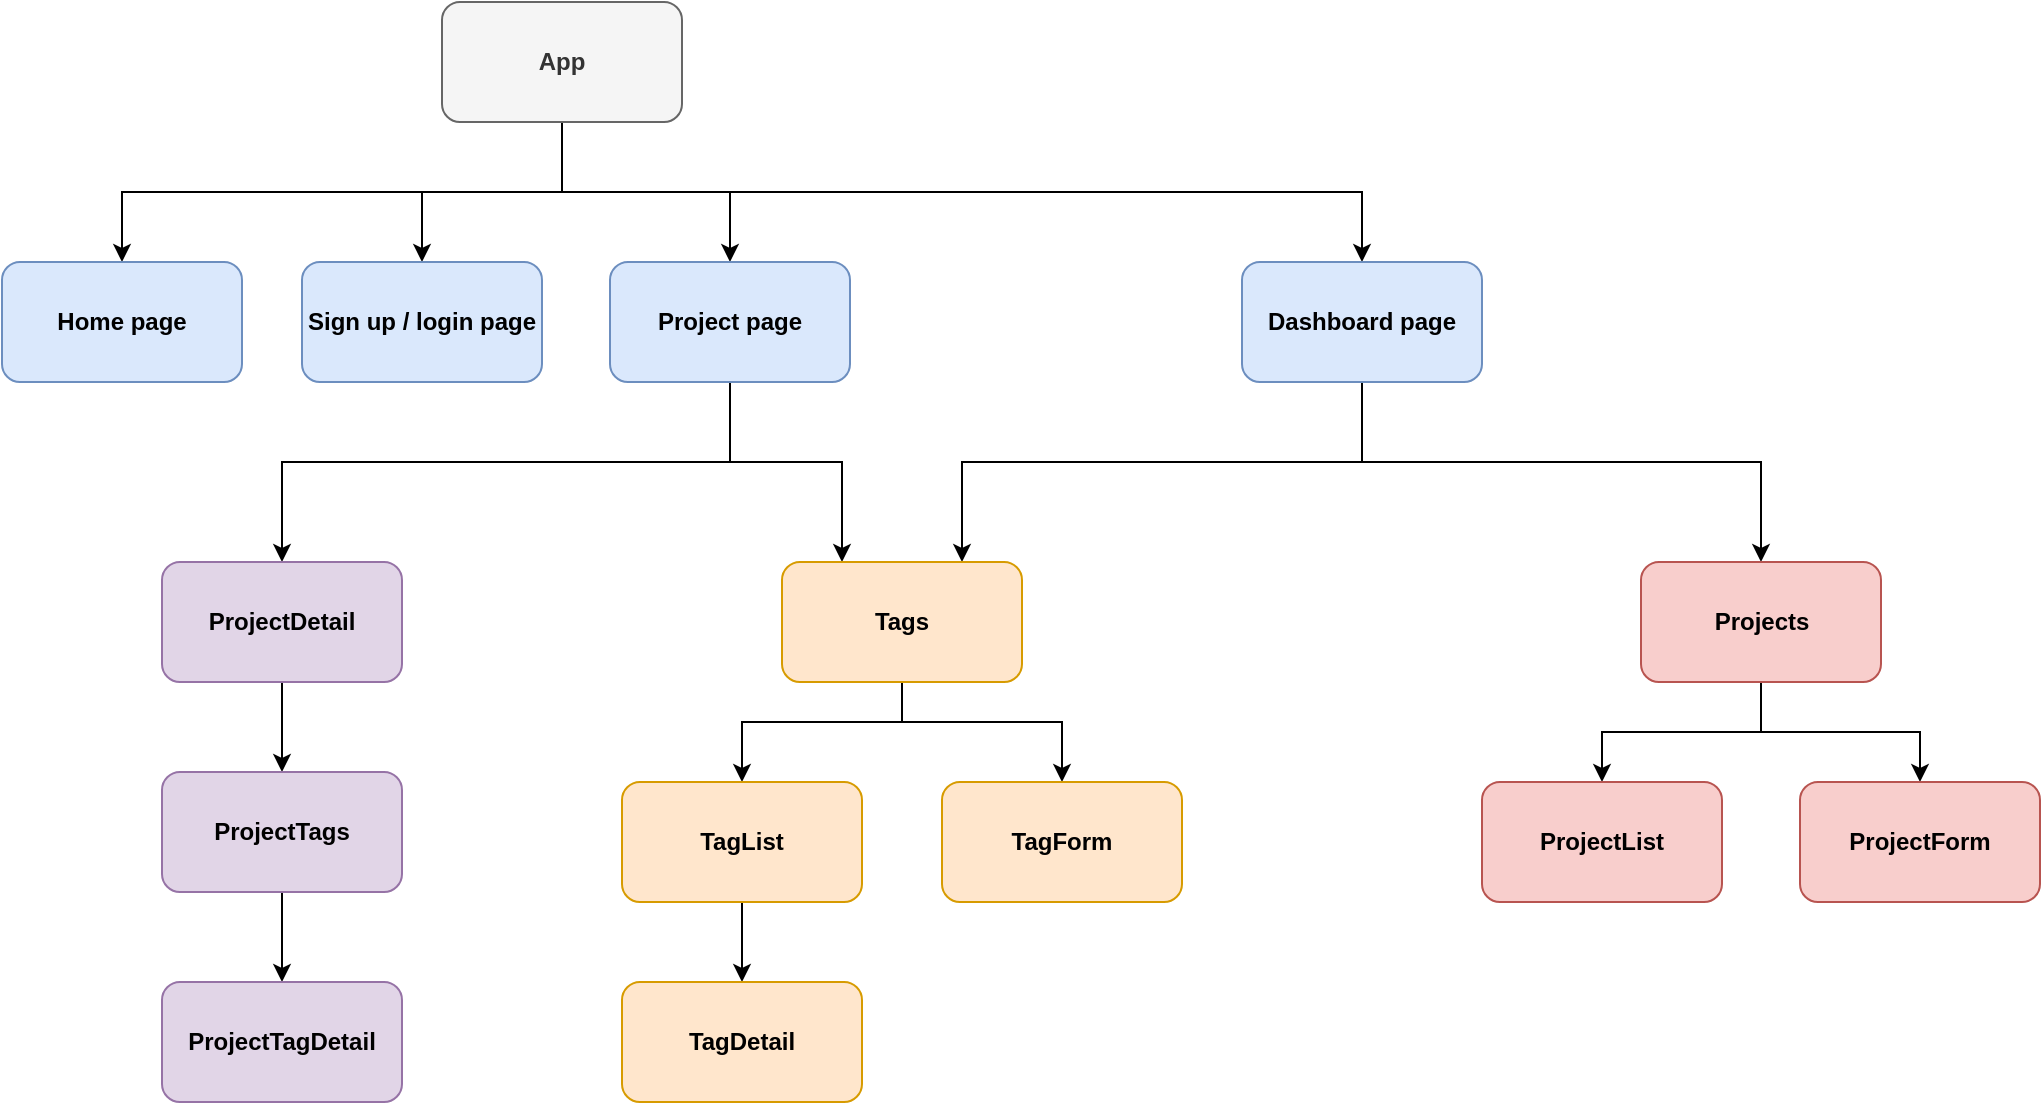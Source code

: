 <mxfile version="21.1.7" type="github">
  <diagram name="Page-1" id="k8QKTiBZwxRb3YG5qGie">
    <mxGraphModel dx="1135" dy="1162" grid="1" gridSize="10" guides="1" tooltips="1" connect="1" arrows="1" fold="1" page="1" pageScale="1" pageWidth="827" pageHeight="1169" math="0" shadow="0">
      <root>
        <mxCell id="0" />
        <mxCell id="1" parent="0" />
        <mxCell id="8vq13ILEfwZ7cHXI_1O3-8" style="edgeStyle=orthogonalEdgeStyle;rounded=0;orthogonalLoop=1;jettySize=auto;html=1;exitX=0.5;exitY=1;exitDx=0;exitDy=0;" edge="1" parent="1" source="Lz_B0IhxNkCRz5GwF97c-1" target="Lz_B0IhxNkCRz5GwF97c-2">
          <mxGeometry relative="1" as="geometry" />
        </mxCell>
        <mxCell id="8vq13ILEfwZ7cHXI_1O3-9" style="edgeStyle=orthogonalEdgeStyle;rounded=0;orthogonalLoop=1;jettySize=auto;html=1;exitX=0.5;exitY=1;exitDx=0;exitDy=0;entryX=0.5;entryY=0;entryDx=0;entryDy=0;" edge="1" parent="1" source="Lz_B0IhxNkCRz5GwF97c-1" target="Lz_B0IhxNkCRz5GwF97c-4">
          <mxGeometry relative="1" as="geometry" />
        </mxCell>
        <mxCell id="8vq13ILEfwZ7cHXI_1O3-10" style="edgeStyle=orthogonalEdgeStyle;rounded=0;orthogonalLoop=1;jettySize=auto;html=1;exitX=0.5;exitY=1;exitDx=0;exitDy=0;entryX=0.5;entryY=0;entryDx=0;entryDy=0;" edge="1" parent="1" source="Lz_B0IhxNkCRz5GwF97c-1" target="Lz_B0IhxNkCRz5GwF97c-3">
          <mxGeometry relative="1" as="geometry" />
        </mxCell>
        <mxCell id="8vq13ILEfwZ7cHXI_1O3-11" style="edgeStyle=orthogonalEdgeStyle;rounded=0;orthogonalLoop=1;jettySize=auto;html=1;exitX=0.5;exitY=1;exitDx=0;exitDy=0;" edge="1" parent="1" source="Lz_B0IhxNkCRz5GwF97c-1" target="Lz_B0IhxNkCRz5GwF97c-5">
          <mxGeometry relative="1" as="geometry" />
        </mxCell>
        <mxCell id="Lz_B0IhxNkCRz5GwF97c-1" value="App" style="rounded=1;whiteSpace=wrap;html=1;fillColor=#f5f5f5;fontColor=#333333;strokeColor=#666666;fontStyle=1" parent="1" vertex="1">
          <mxGeometry x="330" y="140" width="120" height="60" as="geometry" />
        </mxCell>
        <mxCell id="Lz_B0IhxNkCRz5GwF97c-2" value="Home page" style="rounded=1;whiteSpace=wrap;html=1;fillColor=#dae8fc;strokeColor=#6c8ebf;fontStyle=1;labelBackgroundColor=none;verticalAlign=middle;flipH=0;flipV=1;" parent="1" vertex="1">
          <mxGeometry x="110" y="270" width="120" height="60" as="geometry" />
        </mxCell>
        <mxCell id="8vq13ILEfwZ7cHXI_1O3-78" style="edgeStyle=orthogonalEdgeStyle;rounded=0;orthogonalLoop=1;jettySize=auto;html=1;exitX=0.5;exitY=1;exitDx=0;exitDy=0;entryX=0.75;entryY=0;entryDx=0;entryDy=0;" edge="1" parent="1" source="Lz_B0IhxNkCRz5GwF97c-3" target="8vq13ILEfwZ7cHXI_1O3-47">
          <mxGeometry relative="1" as="geometry">
            <Array as="points">
              <mxPoint x="790" y="370" />
              <mxPoint x="590" y="370" />
            </Array>
          </mxGeometry>
        </mxCell>
        <mxCell id="8vq13ILEfwZ7cHXI_1O3-79" style="edgeStyle=orthogonalEdgeStyle;rounded=0;orthogonalLoop=1;jettySize=auto;html=1;exitX=0.5;exitY=1;exitDx=0;exitDy=0;entryX=0.5;entryY=0;entryDx=0;entryDy=0;" edge="1" parent="1" source="Lz_B0IhxNkCRz5GwF97c-3" target="8vq13ILEfwZ7cHXI_1O3-51">
          <mxGeometry relative="1" as="geometry">
            <Array as="points">
              <mxPoint x="790" y="370" />
              <mxPoint x="990" y="370" />
            </Array>
          </mxGeometry>
        </mxCell>
        <mxCell id="Lz_B0IhxNkCRz5GwF97c-3" value="Dashboard page" style="rounded=1;whiteSpace=wrap;html=1;fillColor=#dae8fc;strokeColor=#6c8ebf;fontStyle=1;labelBackgroundColor=none;verticalAlign=middle;flipH=0;flipV=1;" parent="1" vertex="1">
          <mxGeometry x="730" y="270" width="120" height="60" as="geometry" />
        </mxCell>
        <mxCell id="Lz_B0IhxNkCRz5GwF97c-4" value="Sign up / login page" style="rounded=1;whiteSpace=wrap;html=1;fillColor=#dae8fc;strokeColor=#6c8ebf;fontStyle=1;labelBackgroundColor=none;verticalAlign=middle;flipH=0;flipV=1;" parent="1" vertex="1">
          <mxGeometry x="260" y="270" width="120" height="60" as="geometry" />
        </mxCell>
        <mxCell id="8vq13ILEfwZ7cHXI_1O3-75" style="edgeStyle=orthogonalEdgeStyle;rounded=0;orthogonalLoop=1;jettySize=auto;html=1;exitX=0.5;exitY=1;exitDx=0;exitDy=0;entryX=0.5;entryY=0;entryDx=0;entryDy=0;" edge="1" parent="1" source="Lz_B0IhxNkCRz5GwF97c-5" target="8vq13ILEfwZ7cHXI_1O3-71">
          <mxGeometry relative="1" as="geometry">
            <Array as="points">
              <mxPoint x="474" y="370" />
              <mxPoint x="250" y="370" />
            </Array>
          </mxGeometry>
        </mxCell>
        <mxCell id="8vq13ILEfwZ7cHXI_1O3-77" style="edgeStyle=orthogonalEdgeStyle;rounded=0;orthogonalLoop=1;jettySize=auto;html=1;exitX=0.5;exitY=1;exitDx=0;exitDy=0;entryX=0.25;entryY=0;entryDx=0;entryDy=0;" edge="1" parent="1" source="Lz_B0IhxNkCRz5GwF97c-5" target="8vq13ILEfwZ7cHXI_1O3-47">
          <mxGeometry relative="1" as="geometry">
            <Array as="points">
              <mxPoint x="474" y="370" />
              <mxPoint x="530" y="370" />
            </Array>
          </mxGeometry>
        </mxCell>
        <mxCell id="Lz_B0IhxNkCRz5GwF97c-5" value="Project page" style="rounded=1;whiteSpace=wrap;html=1;fillColor=#dae8fc;strokeColor=#6c8ebf;fontStyle=1;labelBackgroundColor=none;verticalAlign=middle;flipH=0;flipV=1;" parent="1" vertex="1">
          <mxGeometry x="414" y="270" width="120" height="60" as="geometry" />
        </mxCell>
        <mxCell id="8vq13ILEfwZ7cHXI_1O3-60" style="edgeStyle=orthogonalEdgeStyle;rounded=0;orthogonalLoop=1;jettySize=auto;html=1;exitX=0.5;exitY=1;exitDx=0;exitDy=0;entryX=0.5;entryY=0;entryDx=0;entryDy=0;" edge="1" parent="1" source="8vq13ILEfwZ7cHXI_1O3-47" target="8vq13ILEfwZ7cHXI_1O3-53">
          <mxGeometry relative="1" as="geometry">
            <Array as="points">
              <mxPoint x="560" y="500" />
              <mxPoint x="480" y="500" />
            </Array>
          </mxGeometry>
        </mxCell>
        <mxCell id="8vq13ILEfwZ7cHXI_1O3-61" style="edgeStyle=orthogonalEdgeStyle;rounded=0;orthogonalLoop=1;jettySize=auto;html=1;exitX=0.5;exitY=1;exitDx=0;exitDy=0;entryX=0.5;entryY=0;entryDx=0;entryDy=0;" edge="1" parent="1" source="8vq13ILEfwZ7cHXI_1O3-47" target="8vq13ILEfwZ7cHXI_1O3-58">
          <mxGeometry relative="1" as="geometry">
            <Array as="points">
              <mxPoint x="560" y="500" />
              <mxPoint x="640" y="500" />
            </Array>
          </mxGeometry>
        </mxCell>
        <mxCell id="8vq13ILEfwZ7cHXI_1O3-47" value="Tags" style="rounded=1;whiteSpace=wrap;html=1;fillColor=#ffe6cc;strokeColor=#d79b00;fontStyle=1;labelBackgroundColor=none;verticalAlign=middle;flipH=0;flipV=1;" vertex="1" parent="1">
          <mxGeometry x="500" y="420" width="120" height="60" as="geometry" />
        </mxCell>
        <mxCell id="8vq13ILEfwZ7cHXI_1O3-65" value="" style="edgeStyle=orthogonalEdgeStyle;rounded=0;orthogonalLoop=1;jettySize=auto;html=1;exitX=0.5;exitY=1;exitDx=0;exitDy=0;" edge="1" parent="1" source="8vq13ILEfwZ7cHXI_1O3-51" target="8vq13ILEfwZ7cHXI_1O3-64">
          <mxGeometry relative="1" as="geometry" />
        </mxCell>
        <mxCell id="8vq13ILEfwZ7cHXI_1O3-67" style="edgeStyle=orthogonalEdgeStyle;rounded=0;orthogonalLoop=1;jettySize=auto;html=1;exitX=0.5;exitY=1;exitDx=0;exitDy=0;entryX=0.5;entryY=0;entryDx=0;entryDy=0;" edge="1" parent="1" source="8vq13ILEfwZ7cHXI_1O3-51" target="8vq13ILEfwZ7cHXI_1O3-66">
          <mxGeometry relative="1" as="geometry" />
        </mxCell>
        <mxCell id="8vq13ILEfwZ7cHXI_1O3-51" value="Projects" style="rounded=1;whiteSpace=wrap;html=1;fillColor=#f8cecc;strokeColor=#b85450;fontStyle=1;labelBackgroundColor=none;verticalAlign=middle;flipH=0;flipV=1;" vertex="1" parent="1">
          <mxGeometry x="929.5" y="420" width="120" height="60" as="geometry" />
        </mxCell>
        <mxCell id="8vq13ILEfwZ7cHXI_1O3-63" style="edgeStyle=orthogonalEdgeStyle;rounded=0;orthogonalLoop=1;jettySize=auto;html=1;exitX=0.5;exitY=1;exitDx=0;exitDy=0;" edge="1" parent="1" source="8vq13ILEfwZ7cHXI_1O3-53" target="8vq13ILEfwZ7cHXI_1O3-56">
          <mxGeometry relative="1" as="geometry" />
        </mxCell>
        <mxCell id="8vq13ILEfwZ7cHXI_1O3-53" value="TagList" style="rounded=1;whiteSpace=wrap;html=1;fillColor=#ffe6cc;strokeColor=#d79b00;fontStyle=1;labelBackgroundColor=none;verticalAlign=middle;flipH=0;flipV=1;" vertex="1" parent="1">
          <mxGeometry x="420" y="530" width="120" height="60" as="geometry" />
        </mxCell>
        <mxCell id="8vq13ILEfwZ7cHXI_1O3-56" value="TagDetail" style="rounded=1;whiteSpace=wrap;html=1;fillColor=#ffe6cc;strokeColor=#d79b00;fontStyle=1;labelBackgroundColor=none;verticalAlign=middle;flipH=0;flipV=1;" vertex="1" parent="1">
          <mxGeometry x="420" y="630" width="120" height="60" as="geometry" />
        </mxCell>
        <mxCell id="8vq13ILEfwZ7cHXI_1O3-58" value="TagForm" style="whiteSpace=wrap;html=1;fillColor=#ffe6cc;strokeColor=#d79b00;rounded=1;fontStyle=1;labelBackgroundColor=none;" vertex="1" parent="1">
          <mxGeometry x="580" y="530" width="120" height="60" as="geometry" />
        </mxCell>
        <mxCell id="8vq13ILEfwZ7cHXI_1O3-64" value="ProjectList" style="rounded=1;whiteSpace=wrap;html=1;fillColor=#f8cecc;strokeColor=#b85450;fontStyle=1;labelBackgroundColor=none;verticalAlign=middle;flipH=0;flipV=1;" vertex="1" parent="1">
          <mxGeometry x="850" y="530" width="120" height="60" as="geometry" />
        </mxCell>
        <mxCell id="8vq13ILEfwZ7cHXI_1O3-66" value="ProjectForm" style="rounded=1;whiteSpace=wrap;html=1;fillColor=#f8cecc;strokeColor=#b85450;fontStyle=1;labelBackgroundColor=none;verticalAlign=middle;flipH=0;flipV=1;" vertex="1" parent="1">
          <mxGeometry x="1009" y="530" width="120" height="60" as="geometry" />
        </mxCell>
        <mxCell id="8vq13ILEfwZ7cHXI_1O3-76" value="" style="edgeStyle=orthogonalEdgeStyle;rounded=0;orthogonalLoop=1;jettySize=auto;html=1;" edge="1" parent="1" source="8vq13ILEfwZ7cHXI_1O3-71" target="8vq13ILEfwZ7cHXI_1O3-72">
          <mxGeometry relative="1" as="geometry" />
        </mxCell>
        <mxCell id="8vq13ILEfwZ7cHXI_1O3-71" value="ProjectDetail" style="rounded=1;whiteSpace=wrap;html=1;fillColor=#e1d5e7;strokeColor=#9673a6;fontStyle=1;labelBackgroundColor=none;verticalAlign=middle;flipH=0;flipV=1;" vertex="1" parent="1">
          <mxGeometry x="190" y="420" width="120" height="60" as="geometry" />
        </mxCell>
        <mxCell id="8vq13ILEfwZ7cHXI_1O3-74" value="" style="edgeStyle=orthogonalEdgeStyle;rounded=0;orthogonalLoop=1;jettySize=auto;html=1;" edge="1" parent="1" source="8vq13ILEfwZ7cHXI_1O3-72" target="8vq13ILEfwZ7cHXI_1O3-73">
          <mxGeometry relative="1" as="geometry" />
        </mxCell>
        <mxCell id="8vq13ILEfwZ7cHXI_1O3-72" value="ProjectTags" style="rounded=1;whiteSpace=wrap;html=1;fillColor=#e1d5e7;strokeColor=#9673a6;fontStyle=1;labelBackgroundColor=none;verticalAlign=middle;flipH=0;flipV=1;" vertex="1" parent="1">
          <mxGeometry x="190" y="525" width="120" height="60" as="geometry" />
        </mxCell>
        <mxCell id="8vq13ILEfwZ7cHXI_1O3-73" value="ProjectTagDetail" style="rounded=1;whiteSpace=wrap;html=1;fillColor=#e1d5e7;strokeColor=#9673a6;fontStyle=1;labelBackgroundColor=none;verticalAlign=middle;flipH=0;flipV=1;" vertex="1" parent="1">
          <mxGeometry x="190" y="630" width="120" height="60" as="geometry" />
        </mxCell>
      </root>
    </mxGraphModel>
  </diagram>
</mxfile>
